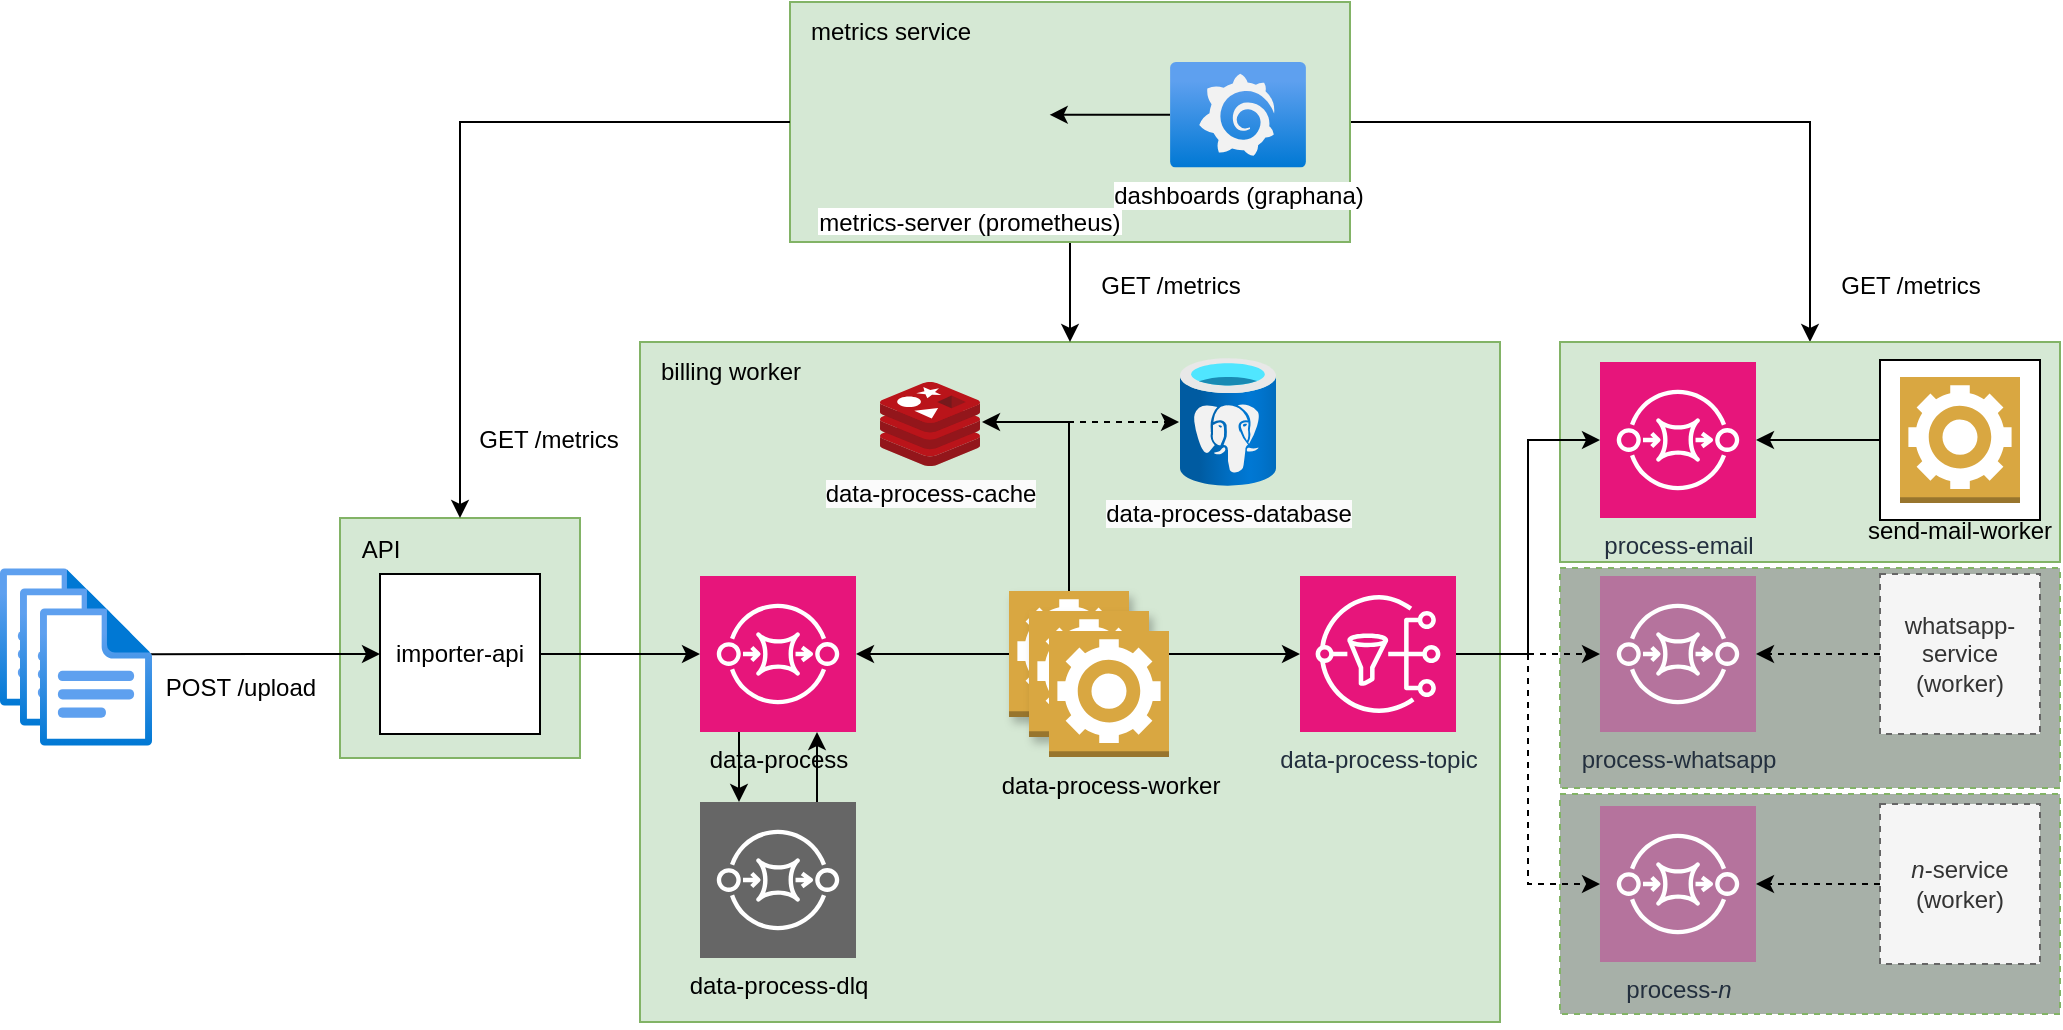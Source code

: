 <mxfile version="24.8.2">
  <diagram name="Página-1" id="bLhQbgidUB0lM2vuocT3">
    <mxGraphModel dx="988" dy="362" grid="1" gridSize="10" guides="1" tooltips="1" connect="1" arrows="1" fold="1" page="1" pageScale="1" pageWidth="1169" pageHeight="827" math="0" shadow="0">
      <root>
        <mxCell id="0" />
        <mxCell id="1" parent="0" />
        <mxCell id="mVGBNtJ_EDpIW_7o-upL-54" value="" style="rounded=0;whiteSpace=wrap;html=1;fillColor=#a7b0a8;strokeColor=#82b366;dashed=1;" parent="1" vertex="1">
          <mxGeometry x="860" y="446" width="250" height="110" as="geometry" />
        </mxCell>
        <mxCell id="mVGBNtJ_EDpIW_7o-upL-53" value="" style="rounded=0;whiteSpace=wrap;html=1;fillColor=#A7B0A7;strokeColor=#82b366;dashed=1;" parent="1" vertex="1">
          <mxGeometry x="860" y="333" width="250" height="110" as="geometry" />
        </mxCell>
        <mxCell id="mVGBNtJ_EDpIW_7o-upL-59" style="edgeStyle=orthogonalEdgeStyle;rounded=0;orthogonalLoop=1;jettySize=auto;html=1;entryX=1;entryY=0.5;entryDx=0;entryDy=0;exitX=0.5;exitY=0;exitDx=0;exitDy=0;startArrow=classic;startFill=1;endArrow=none;endFill=0;" parent="1" source="mVGBNtJ_EDpIW_7o-upL-52" target="mVGBNtJ_EDpIW_7o-upL-55" edge="1">
          <mxGeometry relative="1" as="geometry" />
        </mxCell>
        <mxCell id="mVGBNtJ_EDpIW_7o-upL-52" value="" style="rounded=0;whiteSpace=wrap;html=1;fillColor=#d5e8d4;strokeColor=#82b366;" parent="1" vertex="1">
          <mxGeometry x="860" y="220" width="250" height="110" as="geometry" />
        </mxCell>
        <mxCell id="mVGBNtJ_EDpIW_7o-upL-49" value="" style="rounded=0;whiteSpace=wrap;html=1;fillColor=#d5e8d4;strokeColor=#82b366;" parent="1" vertex="1">
          <mxGeometry x="400" y="220" width="430" height="340" as="geometry" />
        </mxCell>
        <mxCell id="mVGBNtJ_EDpIW_7o-upL-46" value="" style="whiteSpace=wrap;html=1;aspect=fixed;align=left;fillColor=#d5e8d4;strokeColor=#82b366;" parent="1" vertex="1">
          <mxGeometry x="250" y="308" width="120" height="120" as="geometry" />
        </mxCell>
        <mxCell id="mVGBNtJ_EDpIW_7o-upL-11" style="edgeStyle=orthogonalEdgeStyle;rounded=0;orthogonalLoop=1;jettySize=auto;html=1;startArrow=classic;startFill=1;endArrow=none;endFill=0;entryX=0.981;entryY=0.335;entryDx=0;entryDy=0;entryPerimeter=0;" parent="1" source="mVGBNtJ_EDpIW_7o-upL-1" edge="1" target="mVGBNtJ_EDpIW_7o-upL-7">
          <mxGeometry relative="1" as="geometry">
            <mxPoint x="150" y="376" as="targetPoint" />
          </mxGeometry>
        </mxCell>
        <mxCell id="mVGBNtJ_EDpIW_7o-upL-1" value="importer-api" style="whiteSpace=wrap;html=1;aspect=fixed;" parent="1" vertex="1">
          <mxGeometry x="270" y="336" width="80" height="80" as="geometry" />
        </mxCell>
        <mxCell id="mVGBNtJ_EDpIW_7o-upL-8" value="" style="group" parent="1" vertex="1" connectable="0">
          <mxGeometry x="80" y="333" width="76" height="89" as="geometry" />
        </mxCell>
        <mxCell id="mVGBNtJ_EDpIW_7o-upL-5" value="" style="image;aspect=fixed;html=1;points=[];align=center;fontSize=12;image=img/lib/azure2/general/File.svg;" parent="mVGBNtJ_EDpIW_7o-upL-8" vertex="1">
          <mxGeometry width="56.0" height="69" as="geometry" />
        </mxCell>
        <mxCell id="mVGBNtJ_EDpIW_7o-upL-6" value="" style="image;aspect=fixed;html=1;points=[];align=center;fontSize=12;image=img/lib/azure2/general/File.svg;" parent="mVGBNtJ_EDpIW_7o-upL-8" vertex="1">
          <mxGeometry x="10" y="10" width="56.0" height="69" as="geometry" />
        </mxCell>
        <mxCell id="mVGBNtJ_EDpIW_7o-upL-7" value="" style="image;aspect=fixed;html=1;points=[];align=center;fontSize=12;image=img/lib/azure2/general/File.svg;" parent="mVGBNtJ_EDpIW_7o-upL-8" vertex="1">
          <mxGeometry x="20" y="20" width="56.0" height="69" as="geometry" />
        </mxCell>
        <mxCell id="mVGBNtJ_EDpIW_7o-upL-14" value="&lt;span style=&quot;color: rgb(0, 0, 0);&quot;&gt;data-process&lt;/span&gt;" style="sketch=0;points=[[0,0,0],[0.25,0,0],[0.5,0,0],[0.75,0,0],[1,0,0],[0,1,0],[0.25,1,0],[0.5,1,0],[0.75,1,0],[1,1,0],[0,0.25,0],[0,0.5,0],[0,0.75,0],[1,0.25,0],[1,0.5,0],[1,0.75,0]];outlineConnect=0;fontColor=#232F3E;fillColor=#E7157B;strokeColor=#ffffff;dashed=0;verticalLabelPosition=bottom;verticalAlign=top;align=center;html=1;fontSize=12;fontStyle=0;aspect=fixed;shape=mxgraph.aws4.resourceIcon;resIcon=mxgraph.aws4.sqs;" parent="1" vertex="1">
          <mxGeometry x="430" y="337" width="78" height="78" as="geometry" />
        </mxCell>
        <mxCell id="mVGBNtJ_EDpIW_7o-upL-15" style="edgeStyle=orthogonalEdgeStyle;rounded=0;orthogonalLoop=1;jettySize=auto;html=1;entryX=0;entryY=0.5;entryDx=0;entryDy=0;entryPerimeter=0;" parent="1" source="mVGBNtJ_EDpIW_7o-upL-1" target="mVGBNtJ_EDpIW_7o-upL-14" edge="1">
          <mxGeometry relative="1" as="geometry" />
        </mxCell>
        <mxCell id="mVGBNtJ_EDpIW_7o-upL-17" value="POST /upload" style="text;html=1;align=center;verticalAlign=middle;resizable=0;points=[];autosize=1;strokeColor=none;fillColor=none;" parent="1" vertex="1">
          <mxGeometry x="150" y="377.5" width="100" height="30" as="geometry" />
        </mxCell>
        <mxCell id="mVGBNtJ_EDpIW_7o-upL-18" value="&lt;span style=&quot;color: rgb(0, 0, 0);&quot;&gt;data-process-dlq&lt;/span&gt;" style="sketch=0;points=[[0,0,0],[0.25,0,0],[0.5,0,0],[0.75,0,0],[1,0,0],[0,1,0],[0.25,1,0],[0.5,1,0],[0.75,1,0],[1,1,0],[0,0.25,0],[0,0.5,0],[0,0.75,0],[1,0.25,0],[1,0.5,0],[1,0.75,0]];outlineConnect=0;fontColor=#232F3E;fillColor=#666666;strokeColor=#ffffff;dashed=0;verticalLabelPosition=bottom;verticalAlign=top;align=center;html=1;fontSize=12;fontStyle=0;aspect=fixed;shape=mxgraph.aws4.resourceIcon;resIcon=mxgraph.aws4.sqs;" parent="1" vertex="1">
          <mxGeometry x="430" y="450" width="78" height="78" as="geometry" />
        </mxCell>
        <mxCell id="mVGBNtJ_EDpIW_7o-upL-19" style="edgeStyle=orthogonalEdgeStyle;rounded=0;orthogonalLoop=1;jettySize=auto;html=1;exitX=0.25;exitY=1;exitDx=0;exitDy=0;exitPerimeter=0;entryX=0.25;entryY=0;entryDx=0;entryDy=0;entryPerimeter=0;" parent="1" source="mVGBNtJ_EDpIW_7o-upL-14" target="mVGBNtJ_EDpIW_7o-upL-18" edge="1">
          <mxGeometry relative="1" as="geometry" />
        </mxCell>
        <mxCell id="mVGBNtJ_EDpIW_7o-upL-20" style="edgeStyle=orthogonalEdgeStyle;rounded=0;orthogonalLoop=1;jettySize=auto;html=1;exitX=0.75;exitY=0;exitDx=0;exitDy=0;exitPerimeter=0;entryX=0.75;entryY=1;entryDx=0;entryDy=0;entryPerimeter=0;" parent="1" source="mVGBNtJ_EDpIW_7o-upL-18" target="mVGBNtJ_EDpIW_7o-upL-14" edge="1">
          <mxGeometry relative="1" as="geometry" />
        </mxCell>
        <mxCell id="mVGBNtJ_EDpIW_7o-upL-21" value="&lt;div&gt;&lt;br&gt;&lt;/div&gt;" style="text;html=1;align=center;verticalAlign=middle;resizable=0;points=[];autosize=1;strokeColor=none;fillColor=none;" parent="1" vertex="1">
          <mxGeometry x="459" y="533" width="20" height="30" as="geometry" />
        </mxCell>
        <mxCell id="mVGBNtJ_EDpIW_7o-upL-23" style="edgeStyle=orthogonalEdgeStyle;rounded=0;orthogonalLoop=1;jettySize=auto;html=1;" parent="1" source="mVGBNtJ_EDpIW_7o-upL-22" target="mVGBNtJ_EDpIW_7o-upL-14" edge="1">
          <mxGeometry relative="1" as="geometry" />
        </mxCell>
        <mxCell id="mVGBNtJ_EDpIW_7o-upL-22" value="" style="outlineConnect=0;dashed=0;verticalLabelPosition=bottom;verticalAlign=top;align=center;html=1;shape=mxgraph.aws3.worker;fillColor=#D9A741;gradientColor=none;shadow=1;" parent="1" vertex="1">
          <mxGeometry x="584.5" y="344.5" width="60" height="63" as="geometry" />
        </mxCell>
        <mxCell id="mVGBNtJ_EDpIW_7o-upL-25" value="&lt;span style=&quot;background-color: rgb(251, 251, 251);&quot;&gt;data-process-cache&lt;/span&gt;" style="image;sketch=0;aspect=fixed;html=1;points=[];align=center;fontSize=12;image=img/lib/mscae/Cache_Redis_Product.svg;" parent="1" vertex="1">
          <mxGeometry x="520" y="240" width="50" height="42" as="geometry" />
        </mxCell>
        <mxCell id="mVGBNtJ_EDpIW_7o-upL-27" style="edgeStyle=orthogonalEdgeStyle;rounded=0;orthogonalLoop=1;jettySize=auto;html=1;entryX=1.02;entryY=0.476;entryDx=0;entryDy=0;entryPerimeter=0;exitX=0.5;exitY=0;exitDx=0;exitDy=0;exitPerimeter=0;" parent="1" source="mVGBNtJ_EDpIW_7o-upL-22" target="mVGBNtJ_EDpIW_7o-upL-25" edge="1">
          <mxGeometry relative="1" as="geometry" />
        </mxCell>
        <mxCell id="mVGBNtJ_EDpIW_7o-upL-28" value="&lt;span style=&quot;background-color: rgb(251, 251, 251);&quot;&gt;data-process-database&lt;/span&gt;" style="image;aspect=fixed;html=1;points=[];align=center;fontSize=12;image=img/lib/azure2/databases/Azure_Database_PostgreSQL_Server.svg;" parent="1" vertex="1">
          <mxGeometry x="670" y="228" width="48" height="64" as="geometry" />
        </mxCell>
        <mxCell id="mVGBNtJ_EDpIW_7o-upL-29" style="edgeStyle=orthogonalEdgeStyle;rounded=0;orthogonalLoop=1;jettySize=auto;html=1;exitX=0.5;exitY=0;exitDx=0;exitDy=0;exitPerimeter=0;entryX=-0.01;entryY=0.5;entryDx=0;entryDy=0;entryPerimeter=0;dashed=1;" parent="1" source="mVGBNtJ_EDpIW_7o-upL-22" target="mVGBNtJ_EDpIW_7o-upL-28" edge="1">
          <mxGeometry relative="1" as="geometry" />
        </mxCell>
        <mxCell id="mVGBNtJ_EDpIW_7o-upL-31" value="data-process-topic" style="sketch=0;points=[[0,0,0],[0.25,0,0],[0.5,0,0],[0.75,0,0],[1,0,0],[0,1,0],[0.25,1,0],[0.5,1,0],[0.75,1,0],[1,1,0],[0,0.25,0],[0,0.5,0],[0,0.75,0],[1,0.25,0],[1,0.5,0],[1,0.75,0]];outlineConnect=0;fontColor=#232F3E;fillColor=#E7157B;strokeColor=#ffffff;dashed=0;verticalLabelPosition=bottom;verticalAlign=top;align=center;html=1;fontSize=12;fontStyle=0;aspect=fixed;shape=mxgraph.aws4.resourceIcon;resIcon=mxgraph.aws4.sns;" parent="1" vertex="1">
          <mxGeometry x="730" y="337" width="78" height="78" as="geometry" />
        </mxCell>
        <mxCell id="mVGBNtJ_EDpIW_7o-upL-32" style="edgeStyle=orthogonalEdgeStyle;rounded=0;orthogonalLoop=1;jettySize=auto;html=1;entryX=0;entryY=0.5;entryDx=0;entryDy=0;entryPerimeter=0;" parent="1" source="mVGBNtJ_EDpIW_7o-upL-22" target="mVGBNtJ_EDpIW_7o-upL-31" edge="1">
          <mxGeometry relative="1" as="geometry" />
        </mxCell>
        <mxCell id="mVGBNtJ_EDpIW_7o-upL-33" value="process-email" style="sketch=0;points=[[0,0,0],[0.25,0,0],[0.5,0,0],[0.75,0,0],[1,0,0],[0,1,0],[0.25,1,0],[0.5,1,0],[0.75,1,0],[1,1,0],[0,0.25,0],[0,0.5,0],[0,0.75,0],[1,0.25,0],[1,0.5,0],[1,0.75,0]];outlineConnect=0;fontColor=#232F3E;fillColor=#E7157B;strokeColor=#ffffff;dashed=0;verticalLabelPosition=bottom;verticalAlign=top;align=center;html=1;fontSize=12;fontStyle=0;aspect=fixed;shape=mxgraph.aws4.resourceIcon;resIcon=mxgraph.aws4.sqs;" parent="1" vertex="1">
          <mxGeometry x="880" y="230" width="78" height="78" as="geometry" />
        </mxCell>
        <mxCell id="mVGBNtJ_EDpIW_7o-upL-34" style="edgeStyle=orthogonalEdgeStyle;rounded=0;orthogonalLoop=1;jettySize=auto;html=1;entryX=0;entryY=0.5;entryDx=0;entryDy=0;entryPerimeter=0;" parent="1" source="mVGBNtJ_EDpIW_7o-upL-31" target="mVGBNtJ_EDpIW_7o-upL-33" edge="1">
          <mxGeometry relative="1" as="geometry" />
        </mxCell>
        <mxCell id="mVGBNtJ_EDpIW_7o-upL-35" value="process-whatsapp" style="sketch=0;points=[[0,0,0],[0.25,0,0],[0.5,0,0],[0.75,0,0],[1,0,0],[0,1,0],[0.25,1,0],[0.5,1,0],[0.75,1,0],[1,1,0],[0,0.25,0],[0,0.5,0],[0,0.75,0],[1,0.25,0],[1,0.5,0],[1,0.75,0]];outlineConnect=0;fontColor=#232F3E;fillColor=#B5739D;strokeColor=#ffffff;dashed=0;verticalLabelPosition=bottom;verticalAlign=top;align=center;html=1;fontSize=12;fontStyle=0;aspect=fixed;shape=mxgraph.aws4.resourceIcon;resIcon=mxgraph.aws4.sqs;" parent="1" vertex="1">
          <mxGeometry x="880" y="337" width="78" height="78" as="geometry" />
        </mxCell>
        <mxCell id="mVGBNtJ_EDpIW_7o-upL-36" style="edgeStyle=orthogonalEdgeStyle;rounded=0;orthogonalLoop=1;jettySize=auto;html=1;entryX=0;entryY=0.5;entryDx=0;entryDy=0;entryPerimeter=0;dashed=1;" parent="1" source="mVGBNtJ_EDpIW_7o-upL-31" target="mVGBNtJ_EDpIW_7o-upL-35" edge="1">
          <mxGeometry relative="1" as="geometry" />
        </mxCell>
        <mxCell id="mVGBNtJ_EDpIW_7o-upL-37" value="process-&lt;i&gt;n&lt;/i&gt;" style="sketch=0;points=[[0,0,0],[0.25,0,0],[0.5,0,0],[0.75,0,0],[1,0,0],[0,1,0],[0.25,1,0],[0.5,1,0],[0.75,1,0],[1,1,0],[0,0.25,0],[0,0.5,0],[0,0.75,0],[1,0.25,0],[1,0.5,0],[1,0.75,0]];outlineConnect=0;fontColor=#232F3E;fillColor=#B5739D;strokeColor=#ffffff;dashed=0;verticalLabelPosition=bottom;verticalAlign=top;align=center;html=1;fontSize=12;fontStyle=0;aspect=fixed;shape=mxgraph.aws4.resourceIcon;resIcon=mxgraph.aws4.sqs;" parent="1" vertex="1">
          <mxGeometry x="880" y="452" width="78" height="78" as="geometry" />
        </mxCell>
        <mxCell id="mVGBNtJ_EDpIW_7o-upL-38" style="edgeStyle=orthogonalEdgeStyle;rounded=0;orthogonalLoop=1;jettySize=auto;html=1;entryX=0;entryY=0.5;entryDx=0;entryDy=0;entryPerimeter=0;dashed=1;" parent="1" source="mVGBNtJ_EDpIW_7o-upL-31" target="mVGBNtJ_EDpIW_7o-upL-37" edge="1">
          <mxGeometry relative="1" as="geometry" />
        </mxCell>
        <mxCell id="mVGBNtJ_EDpIW_7o-upL-39" value="" style="whiteSpace=wrap;html=1;aspect=fixed;" parent="1" vertex="1">
          <mxGeometry x="1020" y="229" width="80" height="80" as="geometry" />
        </mxCell>
        <mxCell id="mVGBNtJ_EDpIW_7o-upL-40" style="edgeStyle=orthogonalEdgeStyle;rounded=0;orthogonalLoop=1;jettySize=auto;html=1;entryX=1;entryY=0.5;entryDx=0;entryDy=0;entryPerimeter=0;" parent="1" source="mVGBNtJ_EDpIW_7o-upL-39" target="mVGBNtJ_EDpIW_7o-upL-33" edge="1">
          <mxGeometry relative="1" as="geometry" />
        </mxCell>
        <mxCell id="mVGBNtJ_EDpIW_7o-upL-41" value="whatsapp-service&lt;div&gt;(worker)&lt;/div&gt;" style="whiteSpace=wrap;html=1;aspect=fixed;fillColor=#f5f5f5;fontColor=#333333;strokeColor=#666666;dashed=1;" parent="1" vertex="1">
          <mxGeometry x="1020" y="336" width="80" height="80" as="geometry" />
        </mxCell>
        <mxCell id="mVGBNtJ_EDpIW_7o-upL-42" style="edgeStyle=orthogonalEdgeStyle;rounded=0;orthogonalLoop=1;jettySize=auto;html=1;entryX=1;entryY=0.5;entryDx=0;entryDy=0;entryPerimeter=0;dashed=1;" parent="1" source="mVGBNtJ_EDpIW_7o-upL-41" target="mVGBNtJ_EDpIW_7o-upL-35" edge="1">
          <mxGeometry relative="1" as="geometry" />
        </mxCell>
        <mxCell id="mVGBNtJ_EDpIW_7o-upL-45" style="edgeStyle=orthogonalEdgeStyle;rounded=0;orthogonalLoop=1;jettySize=auto;html=1;dashed=1;" parent="1" source="mVGBNtJ_EDpIW_7o-upL-43" target="mVGBNtJ_EDpIW_7o-upL-37" edge="1">
          <mxGeometry relative="1" as="geometry" />
        </mxCell>
        <mxCell id="mVGBNtJ_EDpIW_7o-upL-43" value="&lt;i&gt;n&lt;/i&gt;-service&lt;br&gt;(worker)" style="whiteSpace=wrap;html=1;aspect=fixed;fillColor=#f5f5f5;fontColor=#333333;strokeColor=#666666;dashed=1;" parent="1" vertex="1">
          <mxGeometry x="1020" y="451" width="80" height="80" as="geometry" />
        </mxCell>
        <mxCell id="mVGBNtJ_EDpIW_7o-upL-47" value="API" style="text;html=1;align=center;verticalAlign=middle;resizable=0;points=[];autosize=1;strokeColor=none;fillColor=none;" parent="1" vertex="1">
          <mxGeometry x="250" y="309" width="40" height="30" as="geometry" />
        </mxCell>
        <mxCell id="mVGBNtJ_EDpIW_7o-upL-50" value="billing worker" style="text;html=1;align=center;verticalAlign=middle;resizable=0;points=[];autosize=1;strokeColor=none;fillColor=none;" parent="1" vertex="1">
          <mxGeometry x="400" y="220" width="90" height="30" as="geometry" />
        </mxCell>
        <mxCell id="mVGBNtJ_EDpIW_7o-upL-56" style="edgeStyle=orthogonalEdgeStyle;rounded=0;orthogonalLoop=1;jettySize=auto;html=1;entryX=0.5;entryY=0;entryDx=0;entryDy=0;" parent="1" source="mVGBNtJ_EDpIW_7o-upL-55" target="mVGBNtJ_EDpIW_7o-upL-49" edge="1">
          <mxGeometry relative="1" as="geometry" />
        </mxCell>
        <mxCell id="mVGBNtJ_EDpIW_7o-upL-57" value="GET /metrics" style="text;html=1;align=center;verticalAlign=middle;resizable=0;points=[];autosize=1;strokeColor=none;fillColor=none;" parent="1" vertex="1">
          <mxGeometry x="620" y="177" width="90" height="30" as="geometry" />
        </mxCell>
        <mxCell id="mVGBNtJ_EDpIW_7o-upL-60" value="GET /metrics" style="text;html=1;align=center;verticalAlign=middle;resizable=0;points=[];autosize=1;strokeColor=none;fillColor=none;" parent="1" vertex="1">
          <mxGeometry x="990" y="177" width="90" height="30" as="geometry" />
        </mxCell>
        <mxCell id="mVGBNtJ_EDpIW_7o-upL-65" value="" style="group" parent="1" vertex="1" connectable="0">
          <mxGeometry x="475" y="50" width="280" height="120" as="geometry" />
        </mxCell>
        <mxCell id="mVGBNtJ_EDpIW_7o-upL-55" value="" style="rounded=0;whiteSpace=wrap;html=1;fillColor=#d5e8d4;strokeColor=#82b366;" parent="mVGBNtJ_EDpIW_7o-upL-65" vertex="1">
          <mxGeometry width="280" height="120" as="geometry" />
        </mxCell>
        <mxCell id="mVGBNtJ_EDpIW_7o-upL-64" style="edgeStyle=orthogonalEdgeStyle;rounded=0;orthogonalLoop=1;jettySize=auto;html=1;entryX=1;entryY=0.5;entryDx=0;entryDy=0;" parent="mVGBNtJ_EDpIW_7o-upL-65" source="mVGBNtJ_EDpIW_7o-upL-58" target="mVGBNtJ_EDpIW_7o-upL-63" edge="1">
          <mxGeometry relative="1" as="geometry" />
        </mxCell>
        <mxCell id="mVGBNtJ_EDpIW_7o-upL-58" value="dashboards (graphana)" style="image;aspect=fixed;html=1;points=[];align=center;fontSize=12;image=img/lib/azure2/other/Grafana.svg;" parent="mVGBNtJ_EDpIW_7o-upL-65" vertex="1">
          <mxGeometry x="190" y="30" width="68" height="52.8" as="geometry" />
        </mxCell>
        <mxCell id="mVGBNtJ_EDpIW_7o-upL-63" value="metrics-server (prometheus)" style="shape=image;verticalLabelPosition=bottom;labelBackgroundColor=default;verticalAlign=top;aspect=fixed;imageAspect=0;image=https://static-00.iconduck.com/assets.00/prometheus-icon-511x512-1vmxbcxr.png;" parent="mVGBNtJ_EDpIW_7o-upL-65" vertex="1">
          <mxGeometry x="50.0" y="16.4" width="79.85" height="80" as="geometry" />
        </mxCell>
        <mxCell id="Tl4g3AKPbkcamdoVd6ub-1" value="metrics service" style="text;html=1;align=center;verticalAlign=middle;resizable=0;points=[];autosize=1;strokeColor=none;fillColor=none;" parent="mVGBNtJ_EDpIW_7o-upL-65" vertex="1">
          <mxGeometry width="100" height="30" as="geometry" />
        </mxCell>
        <mxCell id="mVGBNtJ_EDpIW_7o-upL-66" style="edgeStyle=orthogonalEdgeStyle;rounded=0;orthogonalLoop=1;jettySize=auto;html=1;" parent="1" source="mVGBNtJ_EDpIW_7o-upL-55" target="mVGBNtJ_EDpIW_7o-upL-46" edge="1">
          <mxGeometry relative="1" as="geometry" />
        </mxCell>
        <mxCell id="mVGBNtJ_EDpIW_7o-upL-67" value="GET /metrics" style="text;html=1;align=center;verticalAlign=middle;resizable=0;points=[];autosize=1;strokeColor=none;fillColor=none;" parent="1" vertex="1">
          <mxGeometry x="309" y="254" width="90" height="30" as="geometry" />
        </mxCell>
        <mxCell id="FfGZDJsm-bNOGZT_fhpD-1" value="" style="outlineConnect=0;dashed=0;verticalLabelPosition=bottom;verticalAlign=top;align=center;html=1;shape=mxgraph.aws3.worker;fillColor=#D9A741;gradientColor=none;shadow=1;" vertex="1" parent="1">
          <mxGeometry x="594.5" y="354.5" width="60" height="63" as="geometry" />
        </mxCell>
        <mxCell id="FfGZDJsm-bNOGZT_fhpD-2" value="data-process-worker" style="outlineConnect=0;dashed=0;verticalLabelPosition=bottom;verticalAlign=top;align=center;html=1;shape=mxgraph.aws3.worker;fillColor=#D9A741;gradientColor=none;" vertex="1" parent="1">
          <mxGeometry x="604.5" y="364.5" width="60" height="63" as="geometry" />
        </mxCell>
        <mxCell id="FfGZDJsm-bNOGZT_fhpD-3" value="send-mail-worker" style="outlineConnect=0;dashed=0;verticalLabelPosition=bottom;verticalAlign=top;align=center;shape=mxgraph.aws3.worker;fillColor=#D9A741;gradientColor=none;" vertex="1" parent="1">
          <mxGeometry x="1030" y="237.5" width="60" height="63" as="geometry" />
        </mxCell>
      </root>
    </mxGraphModel>
  </diagram>
</mxfile>
